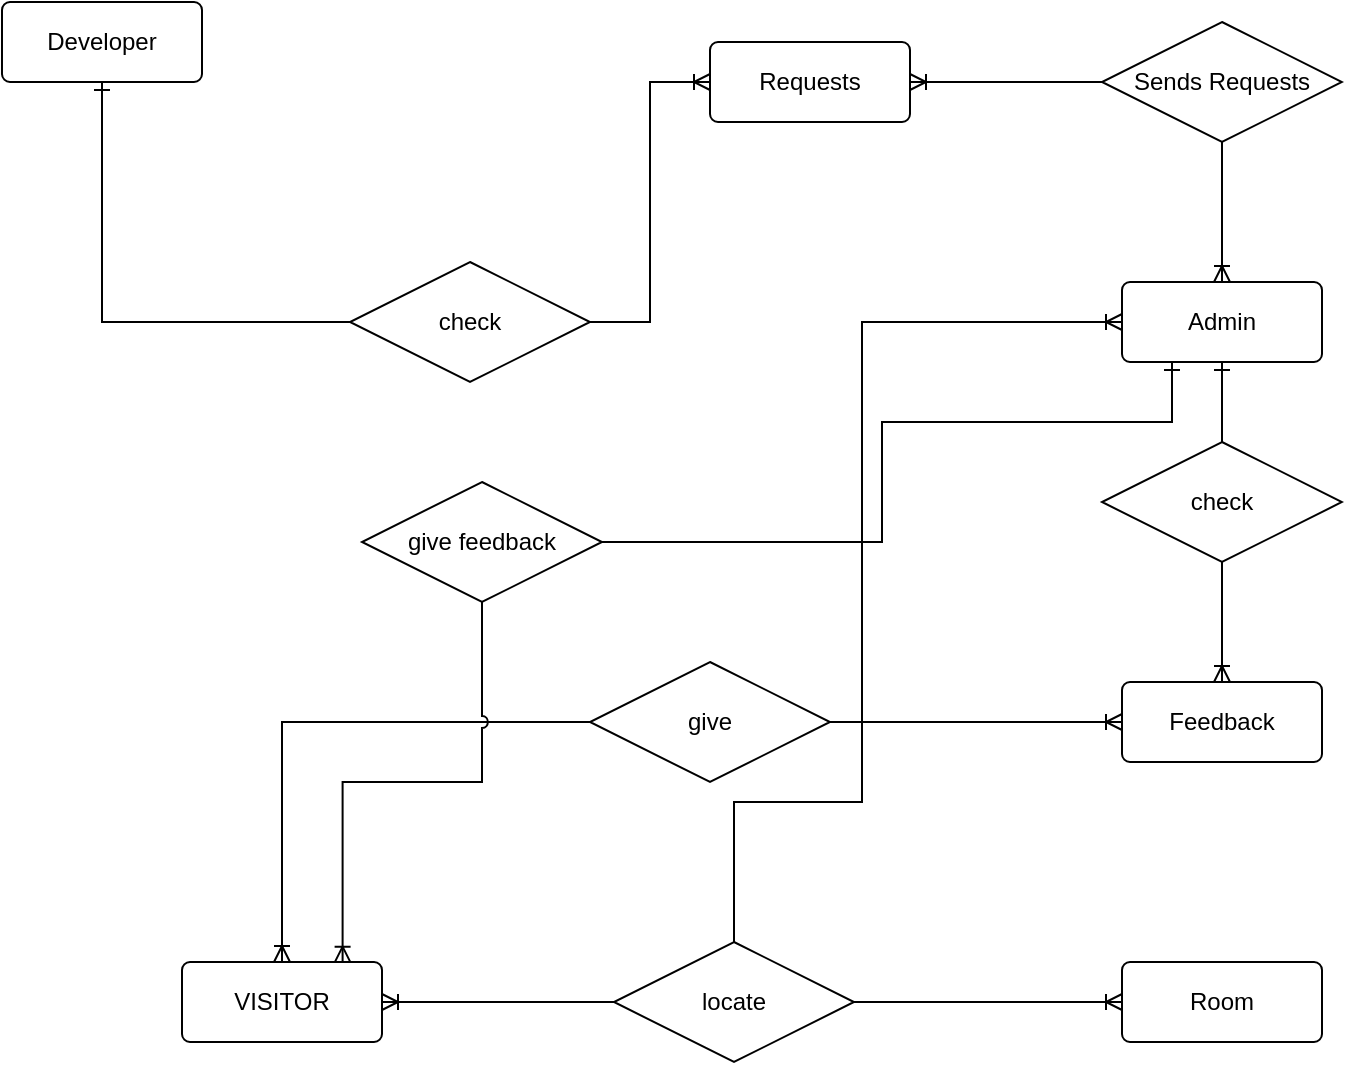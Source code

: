 <mxfile version="20.6.1" type="device"><diagram id="FaH7VTMPGKsObeRgCCmt" name="Page-1"><mxGraphModel dx="1500" dy="2026" grid="1" gridSize="10" guides="1" tooltips="1" connect="1" arrows="1" fold="1" page="1" pageScale="1" pageWidth="827" pageHeight="1169" math="0" shadow="0"><root><mxCell id="0"/><mxCell id="1" parent="0"/><mxCell id="Oip36DXZBRSePVIo5cV_-1" value="VISITOR" style="rounded=1;arcSize=10;whiteSpace=wrap;html=1;align=center;" parent="1" vertex="1"><mxGeometry x="140" y="-200" width="100" height="40" as="geometry"/></mxCell><mxCell id="Oip36DXZBRSePVIo5cV_-26" value="locate" style="shape=rhombus;perimeter=rhombusPerimeter;whiteSpace=wrap;html=1;align=center;" parent="1" vertex="1"><mxGeometry x="356" y="-210" width="120" height="60" as="geometry"/></mxCell><mxCell id="Oip36DXZBRSePVIo5cV_-32" value="" style="fontSize=12;html=1;endArrow=ERoneToMany;entryX=1;entryY=0.5;entryDx=0;entryDy=0;exitX=0;exitY=0.5;exitDx=0;exitDy=0;rounded=0;" parent="1" source="Oip36DXZBRSePVIo5cV_-26" target="Oip36DXZBRSePVIo5cV_-1" edge="1"><mxGeometry width="100" height="100" relative="1" as="geometry"><mxPoint x="130" y="-30" as="sourcePoint"/><mxPoint x="230" y="-130" as="targetPoint"/></mxGeometry></mxCell><mxCell id="Oip36DXZBRSePVIo5cV_-34" value="Room" style="rounded=1;arcSize=10;whiteSpace=wrap;html=1;align=center;" parent="1" vertex="1"><mxGeometry x="610" y="-200" width="100" height="40" as="geometry"/></mxCell><mxCell id="Oip36DXZBRSePVIo5cV_-35" value="" style="fontSize=12;html=1;endArrow=ERoneToMany;entryX=0;entryY=0.5;entryDx=0;entryDy=0;exitX=1;exitY=0.5;exitDx=0;exitDy=0;rounded=0;" parent="1" source="Oip36DXZBRSePVIo5cV_-26" target="Oip36DXZBRSePVIo5cV_-34" edge="1"><mxGeometry width="100" height="100" relative="1" as="geometry"><mxPoint x="456" y="-210" as="sourcePoint"/><mxPoint x="456" y="-360" as="targetPoint"/></mxGeometry></mxCell><mxCell id="Oip36DXZBRSePVIo5cV_-49" value="give" style="shape=rhombus;perimeter=rhombusPerimeter;whiteSpace=wrap;html=1;align=center;" parent="1" vertex="1"><mxGeometry x="344" y="-350" width="120" height="60" as="geometry"/></mxCell><mxCell id="Oip36DXZBRSePVIo5cV_-51" value="Feedback" style="rounded=1;arcSize=10;whiteSpace=wrap;html=1;align=center;" parent="1" vertex="1"><mxGeometry x="610" y="-340" width="100" height="40" as="geometry"/></mxCell><mxCell id="Oip36DXZBRSePVIo5cV_-52" value="" style="edgeStyle=orthogonalEdgeStyle;fontSize=12;html=1;endArrow=ERoneToMany;strokeColor=#000000;exitX=0;exitY=0.5;exitDx=0;exitDy=0;entryX=0.5;entryY=0;entryDx=0;entryDy=0;rounded=0;" parent="1" source="Oip36DXZBRSePVIo5cV_-49" target="Oip36DXZBRSePVIo5cV_-1" edge="1"><mxGeometry width="100" height="100" relative="1" as="geometry"><mxPoint x="200" y="-290" as="sourcePoint"/><mxPoint x="210" y="-360" as="targetPoint"/></mxGeometry></mxCell><mxCell id="Oip36DXZBRSePVIo5cV_-53" value="" style="edgeStyle=orthogonalEdgeStyle;fontSize=12;html=1;endArrow=ERoneToMany;strokeColor=#000000;entryX=0;entryY=0.5;entryDx=0;entryDy=0;exitX=1;exitY=0.5;exitDx=0;exitDy=0;" parent="1" source="Oip36DXZBRSePVIo5cV_-49" target="Oip36DXZBRSePVIo5cV_-51" edge="1"><mxGeometry width="100" height="100" relative="1" as="geometry"><mxPoint x="350" y="-290" as="sourcePoint"/><mxPoint x="200" y="-190" as="targetPoint"/></mxGeometry></mxCell><mxCell id="Oip36DXZBRSePVIo5cV_-54" value="Admin" style="rounded=1;arcSize=10;whiteSpace=wrap;html=1;align=center;" parent="1" vertex="1"><mxGeometry x="610" y="-540" width="100" height="40" as="geometry"/></mxCell><mxCell id="Oip36DXZBRSePVIo5cV_-55" value="check" style="shape=rhombus;perimeter=rhombusPerimeter;whiteSpace=wrap;html=1;align=center;" parent="1" vertex="1"><mxGeometry x="600" y="-460" width="120" height="60" as="geometry"/></mxCell><mxCell id="Oip36DXZBRSePVIo5cV_-56" value="" style="fontSize=12;html=1;endArrow=ERone;endFill=1;strokeColor=#000000;entryX=0.5;entryY=1;entryDx=0;entryDy=0;exitX=0.5;exitY=0;exitDx=0;exitDy=0;" parent="1" source="Oip36DXZBRSePVIo5cV_-55" target="Oip36DXZBRSePVIo5cV_-54" edge="1"><mxGeometry width="100" height="100" relative="1" as="geometry"><mxPoint x="440" y="-430" as="sourcePoint"/><mxPoint x="540" y="-530" as="targetPoint"/></mxGeometry></mxCell><mxCell id="Oip36DXZBRSePVIo5cV_-57" value="" style="edgeStyle=orthogonalEdgeStyle;fontSize=12;html=1;endArrow=ERoneToMany;strokeColor=#000000;exitX=0.5;exitY=1;exitDx=0;exitDy=0;" parent="1" source="Oip36DXZBRSePVIo5cV_-55" target="Oip36DXZBRSePVIo5cV_-51" edge="1"><mxGeometry width="100" height="100" relative="1" as="geometry"><mxPoint x="470" y="-350" as="sourcePoint"/><mxPoint x="620" y="-350" as="targetPoint"/></mxGeometry></mxCell><mxCell id="z2xFD6lE-_FmIvlUfmI5-27" value="give feedback" style="shape=rhombus;perimeter=rhombusPerimeter;whiteSpace=wrap;html=1;align=center;" parent="1" vertex="1"><mxGeometry x="230" y="-440" width="120" height="60" as="geometry"/></mxCell><mxCell id="z2xFD6lE-_FmIvlUfmI5-29" value="" style="edgeStyle=orthogonalEdgeStyle;fontSize=12;html=1;endArrow=ERoneToMany;strokeColor=#000000;exitX=0.5;exitY=1;exitDx=0;exitDy=0;jumpStyle=arc;rounded=0;entryX=0.803;entryY=0.008;entryDx=0;entryDy=0;entryPerimeter=0;" parent="1" source="z2xFD6lE-_FmIvlUfmI5-27" target="Oip36DXZBRSePVIo5cV_-1" edge="1"><mxGeometry width="100" height="100" relative="1" as="geometry"><mxPoint x="300" y="-430" as="sourcePoint"/><mxPoint x="221" y="-202" as="targetPoint"/></mxGeometry></mxCell><mxCell id="z2xFD6lE-_FmIvlUfmI5-32" value="" style="fontSize=12;html=1;endArrow=ERone;endFill=1;strokeColor=#000000;entryX=0.25;entryY=1;entryDx=0;entryDy=0;exitX=1;exitY=0.5;exitDx=0;exitDy=0;edgeStyle=orthogonalEdgeStyle;rounded=0;" parent="1" source="z2xFD6lE-_FmIvlUfmI5-27" target="Oip36DXZBRSePVIo5cV_-54" edge="1"><mxGeometry width="100" height="100" relative="1" as="geometry"><mxPoint x="564" y="-660" as="sourcePoint"/><mxPoint x="670" y="-490" as="targetPoint"/><Array as="points"><mxPoint x="490" y="-410"/><mxPoint x="490" y="-470"/><mxPoint x="635" y="-470"/></Array></mxGeometry></mxCell><mxCell id="fOOEpU2PxFqt-Ii7E8K7-1" value="Developer" style="rounded=1;arcSize=10;whiteSpace=wrap;html=1;align=center;" parent="1" vertex="1"><mxGeometry x="50" y="-680" width="100" height="40" as="geometry"/></mxCell><mxCell id="fOOEpU2PxFqt-Ii7E8K7-2" value="check" style="shape=rhombus;perimeter=rhombusPerimeter;whiteSpace=wrap;html=1;align=center;" parent="1" vertex="1"><mxGeometry x="224" y="-550" width="120" height="60" as="geometry"/></mxCell><mxCell id="fOOEpU2PxFqt-Ii7E8K7-12" value="" style="edgeStyle=orthogonalEdgeStyle;fontSize=12;html=1;endArrow=ERone;endFill=1;rounded=0;entryX=0.5;entryY=1;entryDx=0;entryDy=0;exitX=0;exitY=0.5;exitDx=0;exitDy=0;" parent="1" source="fOOEpU2PxFqt-Ii7E8K7-2" target="fOOEpU2PxFqt-Ii7E8K7-1" edge="1"><mxGeometry width="100" height="100" relative="1" as="geometry"><mxPoint x="100" y="-440" as="sourcePoint"/><mxPoint x="200" y="-540" as="targetPoint"/></mxGeometry></mxCell><mxCell id="fOOEpU2PxFqt-Ii7E8K7-14" value="Requests" style="rounded=1;arcSize=10;whiteSpace=wrap;html=1;align=center;" parent="1" vertex="1"><mxGeometry x="404" y="-660" width="100" height="40" as="geometry"/></mxCell><mxCell id="fOOEpU2PxFqt-Ii7E8K7-15" value="" style="edgeStyle=entityRelationEdgeStyle;fontSize=12;html=1;endArrow=ERoneToMany;rounded=0;exitX=1;exitY=0.5;exitDx=0;exitDy=0;entryX=0;entryY=0.5;entryDx=0;entryDy=0;" parent="1" source="fOOEpU2PxFqt-Ii7E8K7-2" target="fOOEpU2PxFqt-Ii7E8K7-14" edge="1"><mxGeometry width="100" height="100" relative="1" as="geometry"><mxPoint x="380" y="-490" as="sourcePoint"/><mxPoint x="480" y="-590" as="targetPoint"/></mxGeometry></mxCell><mxCell id="fOOEpU2PxFqt-Ii7E8K7-16" value="Sends Requests" style="shape=rhombus;perimeter=rhombusPerimeter;whiteSpace=wrap;html=1;align=center;" parent="1" vertex="1"><mxGeometry x="600" y="-670" width="120" height="60" as="geometry"/></mxCell><mxCell id="fOOEpU2PxFqt-Ii7E8K7-17" value="" style="fontSize=12;html=1;endArrow=ERoneToMany;rounded=0;exitX=0.5;exitY=1;exitDx=0;exitDy=0;entryX=0.5;entryY=0;entryDx=0;entryDy=0;" parent="1" source="fOOEpU2PxFqt-Ii7E8K7-16" target="Oip36DXZBRSePVIo5cV_-54" edge="1"><mxGeometry width="100" height="100" relative="1" as="geometry"><mxPoint x="490" y="-480" as="sourcePoint"/><mxPoint x="550" y="-600" as="targetPoint"/></mxGeometry></mxCell><mxCell id="fOOEpU2PxFqt-Ii7E8K7-18" value="" style="fontSize=12;html=1;endArrow=ERoneToMany;rounded=0;exitX=0;exitY=0.5;exitDx=0;exitDy=0;entryX=1;entryY=0.5;entryDx=0;entryDy=0;" parent="1" source="fOOEpU2PxFqt-Ii7E8K7-16" target="fOOEpU2PxFqt-Ii7E8K7-14" edge="1"><mxGeometry width="100" height="100" relative="1" as="geometry"><mxPoint x="570" y="-620" as="sourcePoint"/><mxPoint x="570" y="-550" as="targetPoint"/></mxGeometry></mxCell><mxCell id="fOOEpU2PxFqt-Ii7E8K7-21" value="" style="fontSize=12;html=1;endArrow=ERoneToMany;entryX=0;entryY=0.5;entryDx=0;entryDy=0;exitX=0.5;exitY=0;exitDx=0;exitDy=0;rounded=0;edgeStyle=orthogonalEdgeStyle;" parent="1" source="Oip36DXZBRSePVIo5cV_-26" target="Oip36DXZBRSePVIo5cV_-54" edge="1"><mxGeometry width="100" height="100" relative="1" as="geometry"><mxPoint x="366" y="-170" as="sourcePoint"/><mxPoint x="250" y="-170" as="targetPoint"/><Array as="points"><mxPoint x="416" y="-280"/><mxPoint x="480" y="-280"/><mxPoint x="480" y="-520"/></Array></mxGeometry></mxCell></root></mxGraphModel></diagram></mxfile>